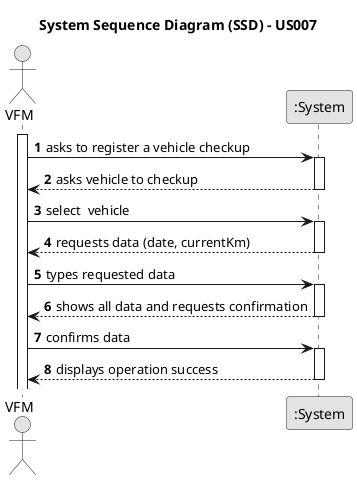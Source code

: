 @startuml
skinparam monochrome true
skinparam packageStyle rectangle
skinparam shadowing false

title System Sequence Diagram (SSD) - US007

autonumber

actor "VFM" as VFM
participant ":System" as System

activate VFM

    VFM -> System : asks to register a vehicle checkup
        activate System

    System --> VFM : asks vehicle to checkup
        deactivate System
    VFM -> System : select  vehicle
    activate System

    System --> VFM : requests data (date, currentKm)
    deactivate System

    VFM -> System : types requested data
    activate System

        System --> VFM : shows all data and requests confirmation
    deactivate System

    VFM -> System : confirms data
    activate System

        System --> VFM : displays operation success
    deactivate System

@enduml